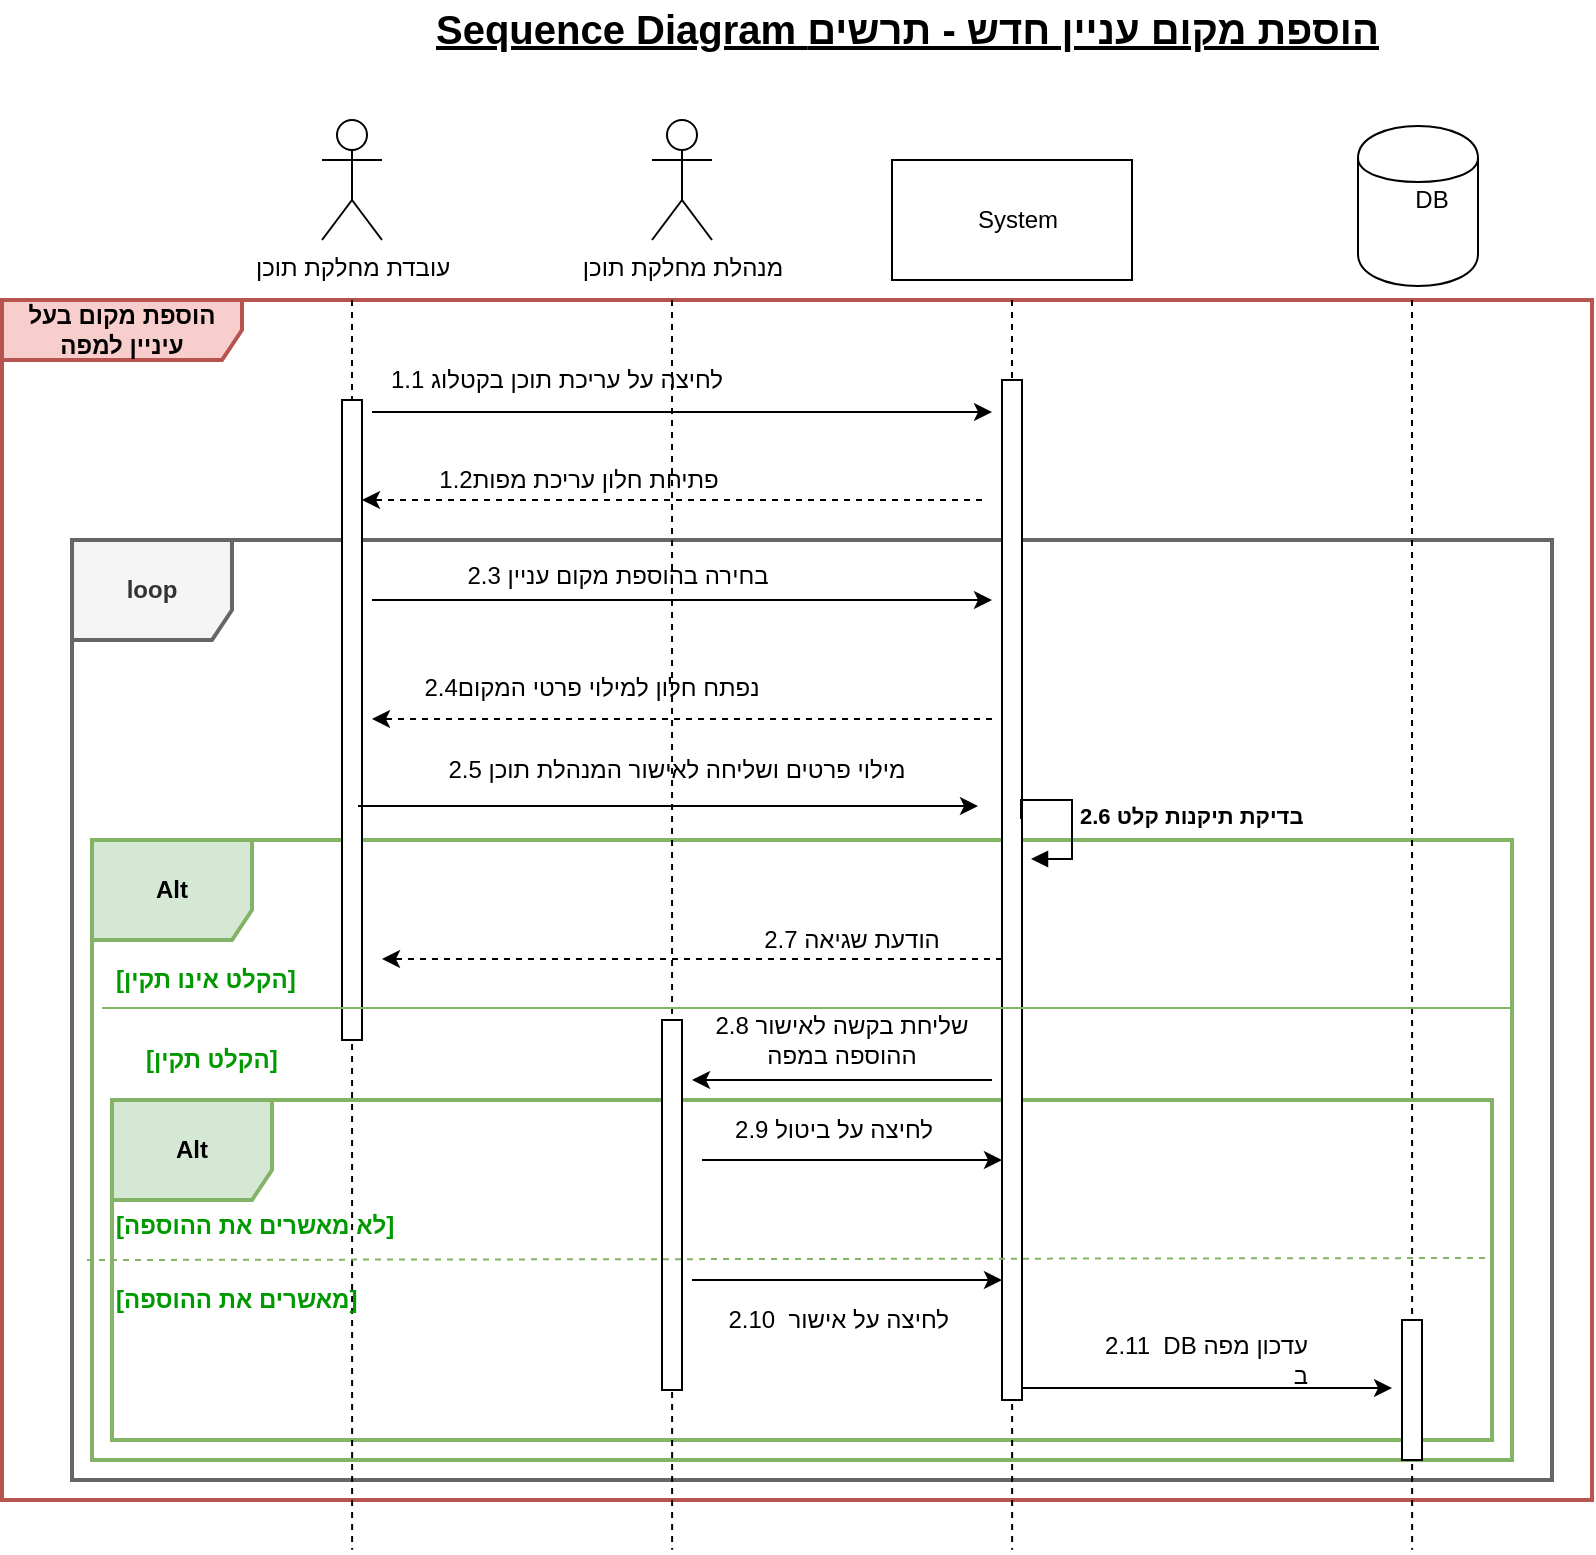 <mxfile version="10.6.3" type="device"><diagram id="7FjrQspm3BywAvstTD7h" name="Page-1"><mxGraphModel dx="1680" dy="938" grid="1" gridSize="10" guides="1" tooltips="1" connect="1" arrows="1" fold="1" page="1" pageScale="1" pageWidth="827" pageHeight="1169" math="0" shadow="0"><root><mxCell id="0"/><mxCell id="1" parent="0"/><mxCell id="Q0VUxKylZGfz8OeC0oHZ-59" value="הוספת מקום בעל עיניין למפה" style="shape=umlFrame;whiteSpace=wrap;html=1;width=120;height=30;fillColor=#f8cecc;strokeColor=#b85450;strokeWidth=2;fontStyle=1" parent="1" vertex="1"><mxGeometry x="15" y="280" width="795" height="600" as="geometry"/></mxCell><mxCell id="Q0VUxKylZGfz8OeC0oHZ-60" value="loop" style="shape=umlFrame;whiteSpace=wrap;html=1;width=80;height=50;fillColor=#f5f5f5;strokeColor=#666666;fontColor=#333333;strokeWidth=2;fontStyle=1" parent="1" vertex="1"><mxGeometry x="50" y="400" width="740" height="470" as="geometry"/></mxCell><mxCell id="Q0VUxKylZGfz8OeC0oHZ-62" value="Alt" style="shape=umlFrame;whiteSpace=wrap;html=1;width=80;height=50;fillColor=#d5e8d4;strokeColor=#82b366;strokeWidth=2;fontStyle=1" parent="1" vertex="1"><mxGeometry x="60" y="550" width="710" height="310" as="geometry"/></mxCell><mxCell id="Q0VUxKylZGfz8OeC0oHZ-63" value="Alt" style="shape=umlFrame;whiteSpace=wrap;html=1;width=80;height=50;fillColor=#d5e8d4;strokeColor=#82b366;strokeWidth=2;fontStyle=1" parent="1" vertex="1"><mxGeometry x="70" y="680" width="690" height="170" as="geometry"/></mxCell><mxCell id="Q0VUxKylZGfz8OeC0oHZ-1" value="" style="endArrow=none;dashed=1;html=1;exitX=0.5;exitY=1;exitDx=0;exitDy=0;entryX=0.178;entryY=1;entryDx=0;entryDy=0;entryPerimeter=0;" parent="1" edge="1"><mxGeometry width="50" height="50" relative="1" as="geometry"><mxPoint x="190" y="280" as="sourcePoint"/><mxPoint x="190.059" y="904.824" as="targetPoint"/></mxGeometry></mxCell><mxCell id="Q0VUxKylZGfz8OeC0oHZ-2" value="" style="endArrow=none;dashed=1;html=1;exitX=0.5;exitY=1;exitDx=0;exitDy=0;entryX=0.178;entryY=1;entryDx=0;entryDy=0;entryPerimeter=0;" parent="1" edge="1"><mxGeometry width="50" height="50" relative="1" as="geometry"><mxPoint x="350" y="280" as="sourcePoint"/><mxPoint x="350.059" y="904.824" as="targetPoint"/></mxGeometry></mxCell><mxCell id="Q0VUxKylZGfz8OeC0oHZ-3" value="" style="endArrow=none;dashed=1;html=1;exitX=0.5;exitY=1;exitDx=0;exitDy=0;entryX=0.178;entryY=1;entryDx=0;entryDy=0;entryPerimeter=0;" parent="1" edge="1"><mxGeometry width="50" height="50" relative="1" as="geometry"><mxPoint x="520" y="280" as="sourcePoint"/><mxPoint x="520.059" y="904.824" as="targetPoint"/></mxGeometry></mxCell><mxCell id="Q0VUxKylZGfz8OeC0oHZ-4" value="" style="endArrow=none;dashed=1;html=1;exitX=0.5;exitY=1;exitDx=0;exitDy=0;entryX=0.178;entryY=1;entryDx=0;entryDy=0;entryPerimeter=0;" parent="1" edge="1"><mxGeometry width="50" height="50" relative="1" as="geometry"><mxPoint x="720" y="280" as="sourcePoint"/><mxPoint x="720.059" y="904.824" as="targetPoint"/></mxGeometry></mxCell><mxCell id="Q0VUxKylZGfz8OeC0oHZ-5" value="" style="rounded=0;whiteSpace=wrap;html=1;" parent="1" vertex="1"><mxGeometry x="460" y="210" width="120" height="60" as="geometry"/></mxCell><mxCell id="Q0VUxKylZGfz8OeC0oHZ-6" value="" style="shape=cylinder;whiteSpace=wrap;html=1;boundedLbl=1;backgroundOutline=1;" parent="1" vertex="1"><mxGeometry x="693" y="193" width="60" height="80" as="geometry"/></mxCell><mxCell id="Q0VUxKylZGfz8OeC0oHZ-7" value="System" style="text;html=1;strokeColor=none;fillColor=none;align=center;verticalAlign=middle;whiteSpace=wrap;rounded=0;" parent="1" vertex="1"><mxGeometry x="503" y="230" width="40" height="20" as="geometry"/></mxCell><mxCell id="Q0VUxKylZGfz8OeC0oHZ-8" value="DB" style="text;html=1;strokeColor=none;fillColor=none;align=center;verticalAlign=middle;whiteSpace=wrap;rounded=0;" parent="1" vertex="1"><mxGeometry x="710" y="220" width="40" height="20" as="geometry"/></mxCell><mxCell id="Q0VUxKylZGfz8OeC0oHZ-10" value="עובדת מחלקת תוכן" style="shape=umlActor;verticalLabelPosition=bottom;labelBackgroundColor=#ffffff;verticalAlign=top;html=1;outlineConnect=0;" parent="1" vertex="1"><mxGeometry x="175" y="190" width="30" height="60" as="geometry"/></mxCell><mxCell id="Q0VUxKylZGfz8OeC0oHZ-11" value="מנהלת מחלקת תוכן" style="shape=umlActor;verticalLabelPosition=bottom;labelBackgroundColor=#ffffff;verticalAlign=top;html=1;outlineConnect=0;" parent="1" vertex="1"><mxGeometry x="340" y="190" width="30" height="60" as="geometry"/></mxCell><mxCell id="Q0VUxKylZGfz8OeC0oHZ-19" value="" style="endArrow=classic;html=1;" parent="1" edge="1"><mxGeometry width="50" height="50" relative="1" as="geometry"><mxPoint x="200" y="336" as="sourcePoint"/><mxPoint x="510" y="336" as="targetPoint"/></mxGeometry></mxCell><mxCell id="Q0VUxKylZGfz8OeC0oHZ-21" value="" style="html=1;points=[];perimeter=orthogonalPerimeter;" parent="1" vertex="1"><mxGeometry x="515" y="320" width="10" height="510" as="geometry"/></mxCell><mxCell id="Q0VUxKylZGfz8OeC0oHZ-23" value="" style="html=1;points=[];perimeter=orthogonalPerimeter;" parent="1" vertex="1"><mxGeometry x="185" y="330" width="10" height="320" as="geometry"/></mxCell><mxCell id="Q0VUxKylZGfz8OeC0oHZ-24" value="" style="html=1;points=[];perimeter=orthogonalPerimeter;" parent="1" vertex="1"><mxGeometry x="715" y="790" width="10" height="70" as="geometry"/></mxCell><mxCell id="Q0VUxKylZGfz8OeC0oHZ-25" value="" style="html=1;points=[];perimeter=orthogonalPerimeter;" parent="1" vertex="1"><mxGeometry x="345" y="640" width="10" height="185" as="geometry"/></mxCell><mxCell id="Q0VUxKylZGfz8OeC0oHZ-29" value="1.1 לחיצה על עריכת תוכן בקטלוג" style="text;html=1;strokeColor=none;fillColor=none;align=center;verticalAlign=middle;whiteSpace=wrap;rounded=0;" parent="1" vertex="1"><mxGeometry x="195" y="310" width="195" height="20" as="geometry"/></mxCell><mxCell id="Q0VUxKylZGfz8OeC0oHZ-33" value="" style="endArrow=classic;html=1;dashed=1;" parent="1" edge="1"><mxGeometry width="50" height="50" relative="1" as="geometry"><mxPoint x="505" y="380" as="sourcePoint"/><mxPoint x="195" y="380" as="targetPoint"/></mxGeometry></mxCell><mxCell id="Q0VUxKylZGfz8OeC0oHZ-34" value="פתיחת חלון עריכת מפות1.2 " style="text;html=1;strokeColor=none;fillColor=none;align=center;verticalAlign=middle;whiteSpace=wrap;rounded=0;" parent="1" vertex="1"><mxGeometry x="217" y="360" width="173" height="20" as="geometry"/></mxCell><mxCell id="Q0VUxKylZGfz8OeC0oHZ-41" value="" style="endArrow=classic;html=1;" parent="1" edge="1"><mxGeometry width="50" height="50" relative="1" as="geometry"><mxPoint x="200" y="430" as="sourcePoint"/><mxPoint x="510" y="430" as="targetPoint"/></mxGeometry></mxCell><mxCell id="Q0VUxKylZGfz8OeC0oHZ-42" value="" style="endArrow=classic;html=1;dashed=1;" parent="1" edge="1"><mxGeometry width="50" height="50" relative="1" as="geometry"><mxPoint x="510" y="489.5" as="sourcePoint"/><mxPoint x="200" y="489.5" as="targetPoint"/></mxGeometry></mxCell><mxCell id="Q0VUxKylZGfz8OeC0oHZ-43" value="" style="endArrow=classic;html=1;" parent="1" edge="1"><mxGeometry width="50" height="50" relative="1" as="geometry"><mxPoint x="193" y="533" as="sourcePoint"/><mxPoint x="503" y="533" as="targetPoint"/></mxGeometry></mxCell><mxCell id="Q0VUxKylZGfz8OeC0oHZ-44" value="2.3 בחירה בהוספת מקום עניין" style="text;html=1;strokeColor=none;fillColor=none;align=center;verticalAlign=middle;whiteSpace=wrap;rounded=0;" parent="1" vertex="1"><mxGeometry x="237.5" y="407.5" width="170" height="20" as="geometry"/></mxCell><mxCell id="Q0VUxKylZGfz8OeC0oHZ-45" value="נפתח חלון למילוי פרטי המקום2.4" style="text;html=1;strokeColor=none;fillColor=none;align=center;verticalAlign=middle;whiteSpace=wrap;rounded=0;" parent="1" vertex="1"><mxGeometry x="220" y="464" width="180" height="20" as="geometry"/></mxCell><mxCell id="Q0VUxKylZGfz8OeC0oHZ-46" value="2.5 מילוי פרטים ושליחה לאישור המנהלת תוכן" style="text;html=1;strokeColor=none;fillColor=none;align=center;verticalAlign=middle;whiteSpace=wrap;rounded=0;" parent="1" vertex="1"><mxGeometry x="230" y="505" width="245" height="20" as="geometry"/></mxCell><mxCell id="Q0VUxKylZGfz8OeC0oHZ-47" value="" style="endArrow=classic;html=1;" parent="1" edge="1"><mxGeometry width="50" height="50" relative="1" as="geometry"><mxPoint x="510" y="670" as="sourcePoint"/><mxPoint x="360" y="670" as="targetPoint"/></mxGeometry></mxCell><mxCell id="Q0VUxKylZGfz8OeC0oHZ-49" value="שליחת בקשה לאישור 2.8 ההוספה במפה" style="text;html=1;strokeColor=none;fillColor=none;align=center;verticalAlign=middle;whiteSpace=wrap;rounded=0;" parent="1" vertex="1"><mxGeometry x="365" y="640" width="140" height="20" as="geometry"/></mxCell><mxCell id="Q0VUxKylZGfz8OeC0oHZ-52" value="" style="endArrow=classic;html=1;" parent="1" edge="1"><mxGeometry width="50" height="50" relative="1" as="geometry"><mxPoint x="365" y="710" as="sourcePoint"/><mxPoint x="515" y="710" as="targetPoint"/></mxGeometry></mxCell><mxCell id="Q0VUxKylZGfz8OeC0oHZ-53" value="" style="endArrow=classic;html=1;" parent="1" edge="1"><mxGeometry width="50" height="50" relative="1" as="geometry"><mxPoint x="360" y="770" as="sourcePoint"/><mxPoint x="515" y="770" as="targetPoint"/></mxGeometry></mxCell><mxCell id="Q0VUxKylZGfz8OeC0oHZ-54" value="" style="endArrow=classic;html=1;" parent="1" edge="1"><mxGeometry width="50" height="50" relative="1" as="geometry"><mxPoint x="525" y="824" as="sourcePoint"/><mxPoint x="710" y="824" as="targetPoint"/></mxGeometry></mxCell><mxCell id="Q0VUxKylZGfz8OeC0oHZ-55" value="2.11&amp;nbsp; DB עדכון מפה ב" style="text;html=1;strokeColor=none;fillColor=none;align=right;verticalAlign=middle;whiteSpace=wrap;rounded=0;" parent="1" vertex="1"><mxGeometry x="560" y="800" width="110" height="20" as="geometry"/></mxCell><mxCell id="Q0VUxKylZGfz8OeC0oHZ-56" value="&amp;nbsp; 2.10&amp;nbsp; לחיצה על אישור" style="text;html=1;strokeColor=none;fillColor=none;align=center;verticalAlign=middle;whiteSpace=wrap;rounded=0;" parent="1" vertex="1"><mxGeometry x="365" y="780" width="130" height="20" as="geometry"/></mxCell><mxCell id="Q0VUxKylZGfz8OeC0oHZ-57" value="2.9 לחיצה על ביטול" style="text;html=1;strokeColor=none;fillColor=none;align=center;verticalAlign=middle;whiteSpace=wrap;rounded=0;" parent="1" vertex="1"><mxGeometry x="380" y="685" width="102" height="20" as="geometry"/></mxCell><mxCell id="Q0VUxKylZGfz8OeC0oHZ-66" value="" style="endArrow=none;html=1;fillColor=#d5e8d4;strokeColor=#82b366;" parent="1" edge="1"><mxGeometry width="50" height="50" relative="1" as="geometry"><mxPoint x="65" y="634" as="sourcePoint"/><mxPoint x="770" y="634" as="targetPoint"/></mxGeometry></mxCell><mxCell id="Q0VUxKylZGfz8OeC0oHZ-67" value="" style="endArrow=none;dashed=1;html=1;fillColor=#d5e8d4;strokeColor=#82b366;" parent="1" edge="1"><mxGeometry width="50" height="50" relative="1" as="geometry"><mxPoint x="57.5" y="760" as="sourcePoint"/><mxPoint x="760" y="759" as="targetPoint"/></mxGeometry></mxCell><mxCell id="Q0VUxKylZGfz8OeC0oHZ-68" value="[הקלט אינו תקין]" style="text;html=1;resizable=0;points=[];autosize=1;align=left;verticalAlign=top;spacingTop=-4;fontStyle=1;fontColor=#009900;" parent="1" vertex="1"><mxGeometry x="70" y="610" width="90" height="20" as="geometry"/></mxCell><mxCell id="Q0VUxKylZGfz8OeC0oHZ-69" value="[הקלט&amp;nbsp;תקין]" style="text;html=1;resizable=0;points=[];autosize=1;align=left;verticalAlign=top;spacingTop=-4;fontStyle=1;fontColor=#009900;" parent="1" vertex="1"><mxGeometry x="85" y="650" width="70" height="20" as="geometry"/></mxCell><mxCell id="Q0VUxKylZGfz8OeC0oHZ-71" value="" style="endArrow=classic;html=1;dashed=1;" parent="1" edge="1"><mxGeometry width="50" height="50" relative="1" as="geometry"><mxPoint x="515.0" y="609.5" as="sourcePoint"/><mxPoint x="205" y="609.5" as="targetPoint"/></mxGeometry></mxCell><mxCell id="Q0VUxKylZGfz8OeC0oHZ-72" value="2.7 הודעת שגיאה" style="text;html=1;strokeColor=none;fillColor=none;align=center;verticalAlign=middle;whiteSpace=wrap;rounded=0;" parent="1" vertex="1"><mxGeometry x="380" y="590" width="120" height="20" as="geometry"/></mxCell><mxCell id="Q0VUxKylZGfz8OeC0oHZ-75" value="[לא מאשרים את ההוספה]" style="text;html=1;resizable=0;points=[];autosize=1;align=left;verticalAlign=top;spacingTop=-4;fontStyle=1;fontColor=#009900;" parent="1" vertex="1"><mxGeometry x="70" y="732.5" width="140" height="20" as="geometry"/></mxCell><mxCell id="Q0VUxKylZGfz8OeC0oHZ-76" value="[מאשרים את ההוספה]" style="text;html=1;resizable=0;points=[];autosize=1;align=left;verticalAlign=top;spacingTop=-4;fontStyle=1;fontColor=#009900;" parent="1" vertex="1"><mxGeometry x="70" y="770" width="120" height="20" as="geometry"/></mxCell><mxCell id="lcGhPpR1HcaRVc8QIPjW-1" value="&lt;div style=&quot;font-size: 20px&quot; align=&quot;right&quot;&gt;Sequence Diagram הוספת מקום עניין חדש - תרשים&lt;br style=&quot;font-size: 20px&quot;&gt;&lt;/div&gt;" style="text;html=1;resizable=0;points=[];autosize=1;align=left;verticalAlign=top;spacingTop=-4;fontColor=#000000;fontStyle=5;fontSize=20;" vertex="1" parent="1"><mxGeometry x="230" y="130" width="440" height="30" as="geometry"/></mxCell><mxCell id="lcGhPpR1HcaRVc8QIPjW-6" value="&lt;b&gt;2.6 בדיקת תיקנות קלט&lt;br&gt;&lt;/b&gt;" style="edgeStyle=orthogonalEdgeStyle;html=1;align=left;spacingLeft=2;endArrow=block;rounded=0;entryX=1;entryY=0;" edge="1" parent="1"><mxGeometry relative="1" as="geometry"><mxPoint x="524.5" y="539.5" as="sourcePoint"/><Array as="points"><mxPoint x="525" y="530"/><mxPoint x="550" y="530"/><mxPoint x="550" y="560"/></Array><mxPoint x="529.5" y="559.5" as="targetPoint"/></mxGeometry></mxCell></root></mxGraphModel></diagram></mxfile>